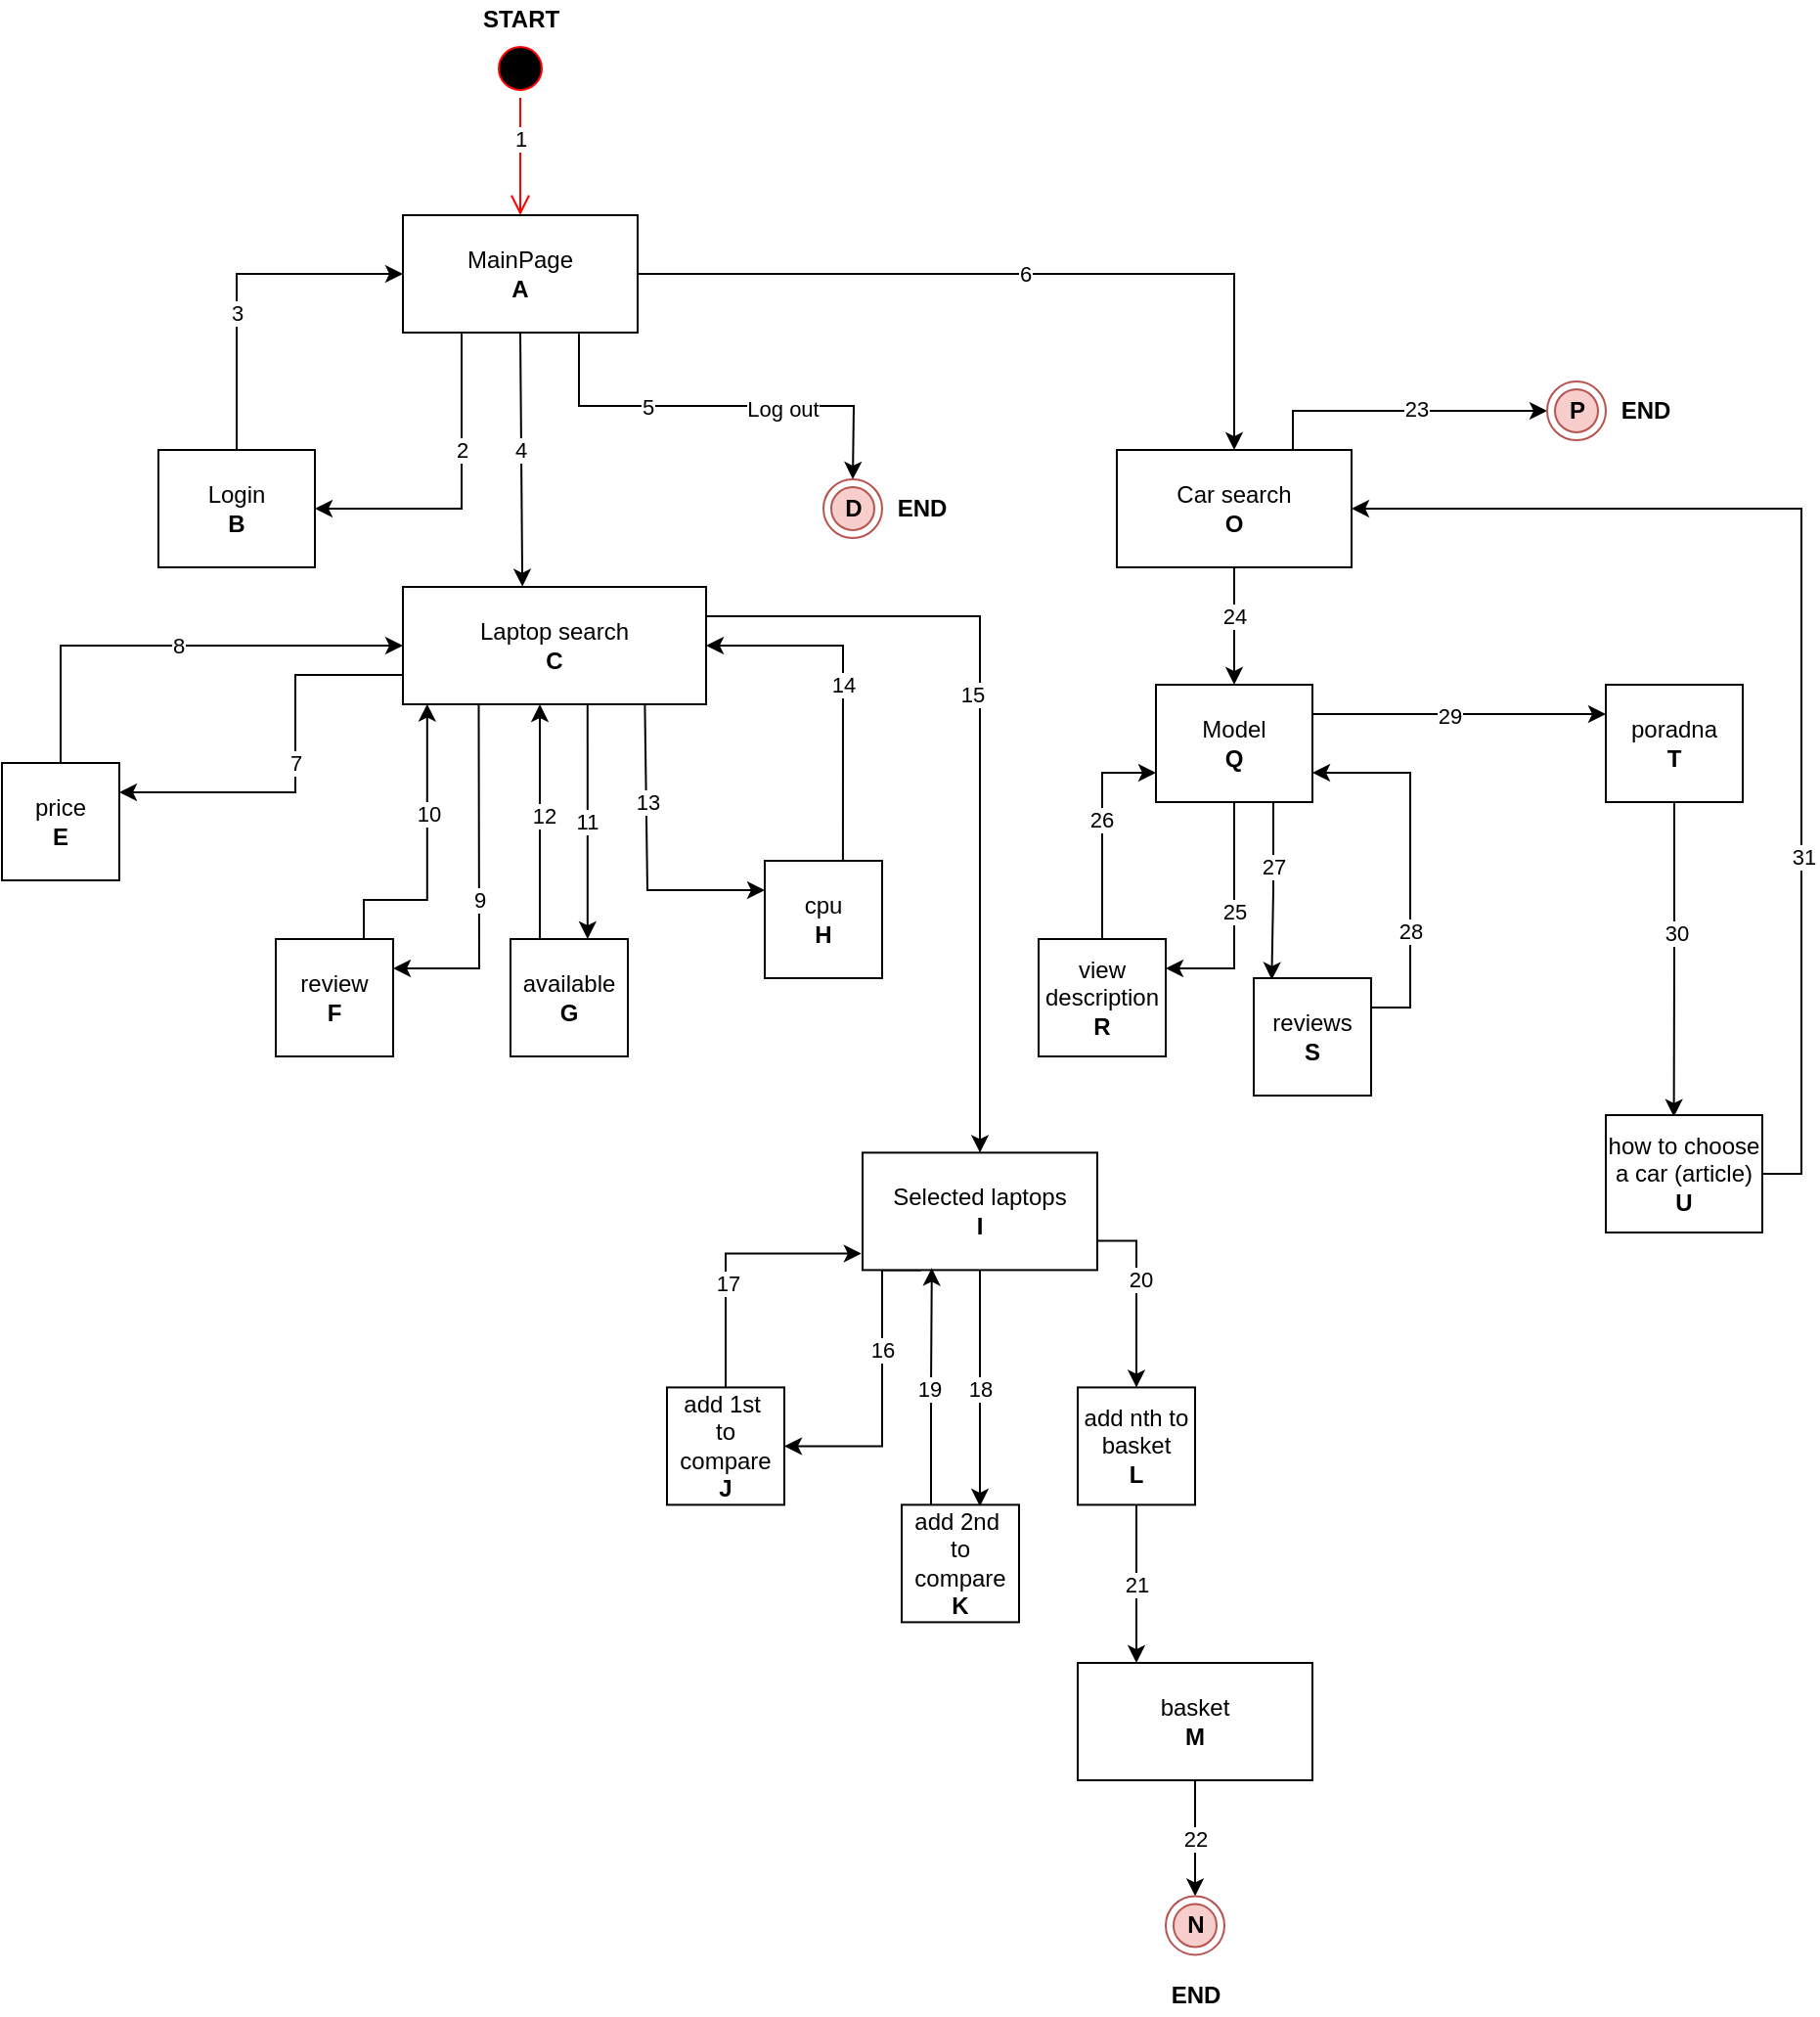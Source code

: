 <mxfile version="18.0.1" type="device"><diagram id="-1HIlDAFPErvbMQGnu70" name="Page-1"><mxGraphModel dx="1825" dy="1115" grid="1" gridSize="10" guides="1" tooltips="1" connect="1" arrows="1" fold="1" page="1" pageScale="1" pageWidth="2500" pageHeight="2500" math="0" shadow="0"><root><mxCell id="0"/><mxCell id="1" parent="0"/><mxCell id="xRnxrzsX3Stg6GnOPTLk-5" value="S" style="ellipse;html=1;shape=startState;fillColor=#000000;strokeColor=#ff0000;" parent="1" vertex="1"><mxGeometry x="1210" y="150" width="30" height="30" as="geometry"/></mxCell><mxCell id="xRnxrzsX3Stg6GnOPTLk-6" value="1" style="edgeStyle=orthogonalEdgeStyle;html=1;verticalAlign=bottom;endArrow=open;endSize=8;strokeColor=#ff0000;rounded=0;entryX=0.5;entryY=0;entryDx=0;entryDy=0;" parent="1" source="xRnxrzsX3Stg6GnOPTLk-5" edge="1" target="xRnxrzsX3Stg6GnOPTLk-7"><mxGeometry relative="1" as="geometry"><mxPoint x="1225" y="240" as="targetPoint"/><mxPoint as="offset"/></mxGeometry></mxCell><mxCell id="xRnxrzsX3Stg6GnOPTLk-73" value="5" style="edgeStyle=orthogonalEdgeStyle;rounded=0;orthogonalLoop=1;jettySize=auto;html=1;exitX=0.75;exitY=1;exitDx=0;exitDy=0;entryX=0.5;entryY=0;entryDx=0;entryDy=0;" parent="1" source="xRnxrzsX3Stg6GnOPTLk-7" edge="1"><mxGeometry x="-0.326" relative="1" as="geometry"><mxPoint x="1395" y="375" as="targetPoint"/><mxPoint as="offset"/></mxGeometry></mxCell><mxCell id="xRnxrzsX3Stg6GnOPTLk-75" value="Log out" style="edgeLabel;html=1;align=center;verticalAlign=middle;resizable=0;points=[];" parent="xRnxrzsX3Stg6GnOPTLk-73" vertex="1" connectable="0"><mxGeometry x="0.307" y="-1" relative="1" as="geometry"><mxPoint as="offset"/></mxGeometry></mxCell><mxCell id="xRnxrzsX3Stg6GnOPTLk-7" value="MainPage&lt;br&gt;&lt;b&gt;A&lt;/b&gt;" style="rounded=0;whiteSpace=wrap;html=1;" parent="1" vertex="1"><mxGeometry x="1165" y="240" width="120" height="60" as="geometry"/></mxCell><mxCell id="xRnxrzsX3Stg6GnOPTLk-8" value="Login&lt;br&gt;&lt;b&gt;B&lt;/b&gt;" style="rounded=0;whiteSpace=wrap;html=1;" parent="1" vertex="1"><mxGeometry x="1040" y="360" width="80" height="60" as="geometry"/></mxCell><mxCell id="xRnxrzsX3Stg6GnOPTLk-9" value="2" style="endArrow=classic;html=1;rounded=0;exitX=0.25;exitY=1;exitDx=0;exitDy=0;entryX=1;entryY=0.5;entryDx=0;entryDy=0;" parent="1" source="xRnxrzsX3Stg6GnOPTLk-7" target="xRnxrzsX3Stg6GnOPTLk-8" edge="1"><mxGeometry x="-0.273" width="50" height="50" relative="1" as="geometry"><mxPoint x="1200" y="480" as="sourcePoint"/><mxPoint x="1250" y="430" as="targetPoint"/><Array as="points"><mxPoint x="1195" y="390"/></Array><mxPoint as="offset"/></mxGeometry></mxCell><mxCell id="xRnxrzsX3Stg6GnOPTLk-10" value="3" style="endArrow=classic;html=1;rounded=0;exitX=0.5;exitY=0;exitDx=0;exitDy=0;entryX=0;entryY=0.5;entryDx=0;entryDy=0;" parent="1" source="xRnxrzsX3Stg6GnOPTLk-8" target="xRnxrzsX3Stg6GnOPTLk-7" edge="1"><mxGeometry x="-0.2" width="50" height="50" relative="1" as="geometry"><mxPoint x="770" y="270" as="sourcePoint"/><mxPoint x="820" y="220" as="targetPoint"/><Array as="points"><mxPoint x="1080" y="270"/></Array><mxPoint as="offset"/></mxGeometry></mxCell><mxCell id="xRnxrzsX3Stg6GnOPTLk-11" value="Laptop search&lt;br&gt;&lt;b&gt;C&lt;/b&gt;" style="rounded=0;whiteSpace=wrap;html=1;" parent="1" vertex="1"><mxGeometry x="1165" y="430" width="155" height="60" as="geometry"/></mxCell><mxCell id="xRnxrzsX3Stg6GnOPTLk-71" style="edgeStyle=orthogonalEdgeStyle;rounded=0;orthogonalLoop=1;jettySize=auto;html=1;exitX=0.75;exitY=0;exitDx=0;exitDy=0;" parent="1" source="xRnxrzsX3Stg6GnOPTLk-13" target="xRnxrzsX3Stg6GnOPTLk-70" edge="1"><mxGeometry relative="1" as="geometry"><Array as="points"><mxPoint x="1620" y="340"/></Array></mxGeometry></mxCell><mxCell id="Otqzj00CqKOJgOm9f2zd-7" value="23" style="edgeLabel;html=1;align=center;verticalAlign=middle;resizable=0;points=[];" vertex="1" connectable="0" parent="xRnxrzsX3Stg6GnOPTLk-71"><mxGeometry x="0.107" y="1" relative="1" as="geometry"><mxPoint as="offset"/></mxGeometry></mxCell><mxCell id="Otqzj00CqKOJgOm9f2zd-8" style="edgeStyle=orthogonalEdgeStyle;rounded=0;orthogonalLoop=1;jettySize=auto;html=1;entryX=0.5;entryY=0;entryDx=0;entryDy=0;" edge="1" parent="1" source="xRnxrzsX3Stg6GnOPTLk-13" target="xRnxrzsX3Stg6GnOPTLk-48"><mxGeometry relative="1" as="geometry"/></mxCell><mxCell id="Otqzj00CqKOJgOm9f2zd-9" value="24" style="edgeLabel;html=1;align=center;verticalAlign=middle;resizable=0;points=[];" vertex="1" connectable="0" parent="Otqzj00CqKOJgOm9f2zd-8"><mxGeometry x="-0.178" relative="1" as="geometry"><mxPoint as="offset"/></mxGeometry></mxCell><mxCell id="xRnxrzsX3Stg6GnOPTLk-13" value="Car search&lt;br&gt;&lt;b&gt;O&lt;/b&gt;" style="rounded=0;whiteSpace=wrap;html=1;" parent="1" vertex="1"><mxGeometry x="1530" y="360" width="120" height="60" as="geometry"/></mxCell><mxCell id="xRnxrzsX3Stg6GnOPTLk-14" value="6" style="endArrow=classic;html=1;rounded=0;exitX=1;exitY=0.5;exitDx=0;exitDy=0;entryX=0.5;entryY=0;entryDx=0;entryDy=0;" parent="1" source="xRnxrzsX3Stg6GnOPTLk-7" target="xRnxrzsX3Stg6GnOPTLk-13" edge="1"><mxGeometry width="50" height="50" relative="1" as="geometry"><mxPoint x="1370" y="300" as="sourcePoint"/><mxPoint x="1420" y="250" as="targetPoint"/><Array as="points"><mxPoint x="1590" y="270"/></Array></mxGeometry></mxCell><mxCell id="xRnxrzsX3Stg6GnOPTLk-17" value="price&lt;br&gt;&lt;b&gt;E&lt;/b&gt;" style="rounded=0;whiteSpace=wrap;html=1;" parent="1" vertex="1"><mxGeometry x="960" y="520" width="60" height="60" as="geometry"/></mxCell><mxCell id="Otqzj00CqKOJgOm9f2zd-3" style="edgeStyle=orthogonalEdgeStyle;rounded=0;orthogonalLoop=1;jettySize=auto;html=1;entryX=0.08;entryY=0.997;entryDx=0;entryDy=0;entryPerimeter=0;exitX=0.75;exitY=0;exitDx=0;exitDy=0;" edge="1" parent="1" source="xRnxrzsX3Stg6GnOPTLk-18" target="xRnxrzsX3Stg6GnOPTLk-11"><mxGeometry relative="1" as="geometry"><mxPoint x="1150" y="530" as="targetPoint"/><Array as="points"><mxPoint x="1145" y="590"/><mxPoint x="1177" y="590"/></Array></mxGeometry></mxCell><mxCell id="Otqzj00CqKOJgOm9f2zd-4" value="10" style="edgeLabel;html=1;align=center;verticalAlign=middle;resizable=0;points=[];" vertex="1" connectable="0" parent="Otqzj00CqKOJgOm9f2zd-3"><mxGeometry x="0.267" relative="1" as="geometry"><mxPoint as="offset"/></mxGeometry></mxCell><mxCell id="xRnxrzsX3Stg6GnOPTLk-18" value="review&lt;br&gt;&lt;b&gt;F&lt;/b&gt;" style="rounded=0;whiteSpace=wrap;html=1;" parent="1" vertex="1"><mxGeometry x="1100" y="610" width="60" height="60" as="geometry"/></mxCell><mxCell id="xRnxrzsX3Stg6GnOPTLk-19" value="available&lt;br&gt;&lt;b&gt;G&lt;/b&gt;" style="rounded=0;whiteSpace=wrap;html=1;" parent="1" vertex="1"><mxGeometry x="1220" y="610" width="60" height="60" as="geometry"/></mxCell><mxCell id="xRnxrzsX3Stg6GnOPTLk-21" value="8" style="endArrow=classic;html=1;rounded=0;exitX=0.5;exitY=0;exitDx=0;exitDy=0;entryX=0;entryY=0.5;entryDx=0;entryDy=0;" parent="1" source="xRnxrzsX3Stg6GnOPTLk-17" edge="1" target="xRnxrzsX3Stg6GnOPTLk-11"><mxGeometry x="0.021" width="50" height="50" relative="1" as="geometry"><mxPoint x="1010" y="540" as="sourcePoint"/><mxPoint x="1120" y="460" as="targetPoint"/><Array as="points"><mxPoint x="990" y="460"/></Array><mxPoint as="offset"/></mxGeometry></mxCell><mxCell id="xRnxrzsX3Stg6GnOPTLk-22" value="7" style="endArrow=classic;html=1;rounded=0;exitX=0;exitY=0.75;exitDx=0;exitDy=0;entryX=1;entryY=0.25;entryDx=0;entryDy=0;" parent="1" target="xRnxrzsX3Stg6GnOPTLk-17" edge="1" source="xRnxrzsX3Stg6GnOPTLk-11"><mxGeometry x="-0.024" width="50" height="50" relative="1" as="geometry"><mxPoint x="1180.36" y="479.02" as="sourcePoint"/><mxPoint x="1260" y="490" as="targetPoint"/><Array as="points"><mxPoint x="1110" y="475"/><mxPoint x="1110" y="535"/></Array><mxPoint as="offset"/></mxGeometry></mxCell><mxCell id="xRnxrzsX3Stg6GnOPTLk-23" value="9" style="endArrow=classic;html=1;rounded=0;exitX=0.25;exitY=1;exitDx=0;exitDy=0;entryX=1;entryY=0.25;entryDx=0;entryDy=0;" parent="1" source="xRnxrzsX3Stg6GnOPTLk-11" target="xRnxrzsX3Stg6GnOPTLk-18" edge="1"><mxGeometry x="0.117" width="50" height="50" relative="1" as="geometry"><mxPoint x="1231.36" y="490.48" as="sourcePoint"/><mxPoint x="1260" y="520" as="targetPoint"/><Array as="points"><mxPoint x="1204" y="625"/></Array><mxPoint as="offset"/></mxGeometry></mxCell><mxCell id="xRnxrzsX3Stg6GnOPTLk-25" value="" style="endArrow=classic;html=1;rounded=0;exitX=0.25;exitY=0;exitDx=0;exitDy=0;" parent="1" source="xRnxrzsX3Stg6GnOPTLk-19" edge="1"><mxGeometry width="50" height="50" relative="1" as="geometry"><mxPoint x="1240" y="600" as="sourcePoint"/><mxPoint x="1235" y="490" as="targetPoint"/></mxGeometry></mxCell><mxCell id="xRnxrzsX3Stg6GnOPTLk-76" value="12" style="edgeLabel;html=1;align=center;verticalAlign=middle;resizable=0;points=[];" parent="xRnxrzsX3Stg6GnOPTLk-25" vertex="1" connectable="0"><mxGeometry x="-0.366" y="-3" relative="1" as="geometry"><mxPoint x="-1" y="-25" as="offset"/></mxGeometry></mxCell><mxCell id="xRnxrzsX3Stg6GnOPTLk-26" value="11" style="endArrow=classic;html=1;rounded=0;exitX=0.609;exitY=1.005;exitDx=0;exitDy=0;entryX=0.657;entryY=0;entryDx=0;entryDy=0;exitPerimeter=0;entryPerimeter=0;" parent="1" source="xRnxrzsX3Stg6GnOPTLk-11" target="xRnxrzsX3Stg6GnOPTLk-19" edge="1"><mxGeometry width="50" height="50" relative="1" as="geometry"><mxPoint x="1273.24" y="490.96" as="sourcePoint"/><mxPoint x="1183.24" y="577.12" as="targetPoint"/></mxGeometry></mxCell><mxCell id="xRnxrzsX3Stg6GnOPTLk-41" value="16" style="edgeStyle=orthogonalEdgeStyle;rounded=0;orthogonalLoop=1;jettySize=auto;html=1;exitX=0.25;exitY=1;exitDx=0;exitDy=0;entryX=1;entryY=0.5;entryDx=0;entryDy=0;" parent="1" source="xRnxrzsX3Stg6GnOPTLk-27" target="xRnxrzsX3Stg6GnOPTLk-35" edge="1"><mxGeometry x="-0.24" relative="1" as="geometry"><Array as="points"><mxPoint x="1410" y="779"/><mxPoint x="1410" y="869"/></Array><mxPoint as="offset"/></mxGeometry></mxCell><mxCell id="xRnxrzsX3Stg6GnOPTLk-43" value="18" style="edgeStyle=orthogonalEdgeStyle;rounded=0;orthogonalLoop=1;jettySize=auto;html=1;exitX=0.5;exitY=1;exitDx=0;exitDy=0;" parent="1" source="xRnxrzsX3Stg6GnOPTLk-27" edge="1"><mxGeometry relative="1" as="geometry"><mxPoint x="1460" y="900" as="targetPoint"/><Array as="points"><mxPoint x="1460" y="899"/></Array></mxGeometry></mxCell><mxCell id="xRnxrzsX3Stg6GnOPTLk-45" style="edgeStyle=orthogonalEdgeStyle;rounded=0;orthogonalLoop=1;jettySize=auto;html=1;exitX=1;exitY=0.75;exitDx=0;exitDy=0;entryX=0.5;entryY=0;entryDx=0;entryDy=0;" parent="1" source="xRnxrzsX3Stg6GnOPTLk-27" target="xRnxrzsX3Stg6GnOPTLk-39" edge="1"><mxGeometry relative="1" as="geometry"/></mxCell><mxCell id="xRnxrzsX3Stg6GnOPTLk-82" value="20" style="edgeLabel;html=1;align=center;verticalAlign=middle;resizable=0;points=[];" parent="xRnxrzsX3Stg6GnOPTLk-45" vertex="1" connectable="0"><mxGeometry x="-0.167" y="2" relative="1" as="geometry"><mxPoint as="offset"/></mxGeometry></mxCell><mxCell id="xRnxrzsX3Stg6GnOPTLk-27" value="Selected laptops&lt;br&gt;&lt;b&gt;I&lt;/b&gt;" style="rounded=0;whiteSpace=wrap;html=1;" parent="1" vertex="1"><mxGeometry x="1400" y="719.2" width="120" height="60" as="geometry"/></mxCell><mxCell id="xRnxrzsX3Stg6GnOPTLk-28" value="" style="endArrow=classic;html=1;rounded=0;exitX=1;exitY=0.25;exitDx=0;exitDy=0;entryX=0.5;entryY=0;entryDx=0;entryDy=0;" parent="1" source="xRnxrzsX3Stg6GnOPTLk-11" target="xRnxrzsX3Stg6GnOPTLk-27" edge="1"><mxGeometry width="50" height="50" relative="1" as="geometry"><mxPoint x="1340" y="590" as="sourcePoint"/><mxPoint x="1390" y="540" as="targetPoint"/><Array as="points"><mxPoint x="1460" y="445"/></Array></mxGeometry></mxCell><mxCell id="xRnxrzsX3Stg6GnOPTLk-78" value="15" style="edgeLabel;html=1;align=center;verticalAlign=middle;resizable=0;points=[];" parent="xRnxrzsX3Stg6GnOPTLk-28" vertex="1" connectable="0"><mxGeometry x="-0.133" y="-4" relative="1" as="geometry"><mxPoint as="offset"/></mxGeometry></mxCell><mxCell id="xRnxrzsX3Stg6GnOPTLk-30" value="4" style="endArrow=classic;html=1;rounded=0;exitX=0.5;exitY=1;exitDx=0;exitDy=0;entryX=0.394;entryY=-0.003;entryDx=0;entryDy=0;entryPerimeter=0;" parent="1" source="xRnxrzsX3Stg6GnOPTLk-7" target="xRnxrzsX3Stg6GnOPTLk-11" edge="1"><mxGeometry x="-0.076" width="50" height="50" relative="1" as="geometry"><mxPoint x="1280" y="380" as="sourcePoint"/><mxPoint x="1330" y="330" as="targetPoint"/><mxPoint as="offset"/></mxGeometry></mxCell><mxCell id="xRnxrzsX3Stg6GnOPTLk-31" value="cpu&lt;br&gt;&lt;b&gt;H&lt;/b&gt;" style="rounded=0;whiteSpace=wrap;html=1;" parent="1" vertex="1"><mxGeometry x="1350" y="570" width="60" height="60" as="geometry"/></mxCell><mxCell id="xRnxrzsX3Stg6GnOPTLk-32" value="" style="endArrow=classic;html=1;rounded=0;exitX=0.798;exitY=0.997;exitDx=0;exitDy=0;entryX=0;entryY=0.25;entryDx=0;entryDy=0;exitPerimeter=0;" parent="1" source="xRnxrzsX3Stg6GnOPTLk-11" target="xRnxrzsX3Stg6GnOPTLk-31" edge="1"><mxGeometry width="50" height="50" relative="1" as="geometry"><mxPoint x="1250" y="500" as="sourcePoint"/><mxPoint x="1195" y="590" as="targetPoint"/><Array as="points"><mxPoint x="1290" y="585"/></Array></mxGeometry></mxCell><mxCell id="xRnxrzsX3Stg6GnOPTLk-77" value="13" style="edgeLabel;html=1;align=center;verticalAlign=middle;resizable=0;points=[];" parent="xRnxrzsX3Stg6GnOPTLk-32" vertex="1" connectable="0"><mxGeometry x="0.316" y="4" relative="1" as="geometry"><mxPoint x="-7" y="-41" as="offset"/></mxGeometry></mxCell><mxCell id="xRnxrzsX3Stg6GnOPTLk-33" value="14" style="endArrow=classic;html=1;rounded=0;exitX=0.666;exitY=-0.003;exitDx=0;exitDy=0;entryX=1;entryY=0.5;entryDx=0;entryDy=0;exitPerimeter=0;" parent="1" source="xRnxrzsX3Stg6GnOPTLk-31" target="xRnxrzsX3Stg6GnOPTLk-11" edge="1"><mxGeometry width="50" height="50" relative="1" as="geometry"><mxPoint x="1290" y="590" as="sourcePoint"/><mxPoint x="1340" y="540" as="targetPoint"/><Array as="points"><mxPoint x="1390" y="460"/></Array></mxGeometry></mxCell><mxCell id="xRnxrzsX3Stg6GnOPTLk-69" style="edgeStyle=orthogonalEdgeStyle;rounded=0;orthogonalLoop=1;jettySize=auto;html=1;exitX=0.5;exitY=1;exitDx=0;exitDy=0;entryX=0.5;entryY=0;entryDx=0;entryDy=0;" parent="1" source="xRnxrzsX3Stg6GnOPTLk-34" target="xRnxrzsX3Stg6GnOPTLk-68" edge="1"><mxGeometry relative="1" as="geometry"/></mxCell><mxCell id="xRnxrzsX3Stg6GnOPTLk-83" value="22" style="edgeLabel;html=1;align=center;verticalAlign=middle;resizable=0;points=[];" parent="xRnxrzsX3Stg6GnOPTLk-69" vertex="1" connectable="0"><mxGeometry x="0.392" relative="1" as="geometry"><mxPoint y="-11" as="offset"/></mxGeometry></mxCell><mxCell id="xRnxrzsX3Stg6GnOPTLk-34" value="basket&lt;br&gt;&lt;b&gt;M&lt;/b&gt;" style="rounded=0;whiteSpace=wrap;html=1;" parent="1" vertex="1"><mxGeometry x="1510" y="980" width="120" height="60" as="geometry"/></mxCell><mxCell id="xRnxrzsX3Stg6GnOPTLk-42" style="edgeStyle=orthogonalEdgeStyle;rounded=0;orthogonalLoop=1;jettySize=auto;html=1;exitX=0.5;exitY=0;exitDx=0;exitDy=0;entryX=-0.005;entryY=0.86;entryDx=0;entryDy=0;entryPerimeter=0;" parent="1" source="xRnxrzsX3Stg6GnOPTLk-35" target="xRnxrzsX3Stg6GnOPTLk-27" edge="1"><mxGeometry relative="1" as="geometry"/></mxCell><mxCell id="xRnxrzsX3Stg6GnOPTLk-80" value="17" style="edgeLabel;html=1;align=center;verticalAlign=middle;resizable=0;points=[];" parent="xRnxrzsX3Stg6GnOPTLk-42" vertex="1" connectable="0"><mxGeometry x="-0.227" y="-1" relative="1" as="geometry"><mxPoint as="offset"/></mxGeometry></mxCell><mxCell id="xRnxrzsX3Stg6GnOPTLk-35" value="add 1st&amp;nbsp;&lt;br&gt;to compare&lt;br&gt;&lt;b&gt;J&lt;/b&gt;" style="rounded=0;whiteSpace=wrap;html=1;" parent="1" vertex="1"><mxGeometry x="1300" y="839.2" width="60" height="60" as="geometry"/></mxCell><mxCell id="xRnxrzsX3Stg6GnOPTLk-44" style="edgeStyle=orthogonalEdgeStyle;rounded=0;orthogonalLoop=1;jettySize=auto;html=1;exitX=0.25;exitY=0;exitDx=0;exitDy=0;entryX=0.295;entryY=0.983;entryDx=0;entryDy=0;entryPerimeter=0;" parent="1" source="xRnxrzsX3Stg6GnOPTLk-38" target="xRnxrzsX3Stg6GnOPTLk-27" edge="1"><mxGeometry relative="1" as="geometry"/></mxCell><mxCell id="xRnxrzsX3Stg6GnOPTLk-81" value="19" style="edgeLabel;html=1;align=center;verticalAlign=middle;resizable=0;points=[];" parent="xRnxrzsX3Stg6GnOPTLk-44" vertex="1" connectable="0"><mxGeometry x="-0.316" y="1" relative="1" as="geometry"><mxPoint y="-18" as="offset"/></mxGeometry></mxCell><mxCell id="xRnxrzsX3Stg6GnOPTLk-38" value="add 2nd&amp;nbsp;&lt;br&gt;to compare&lt;br&gt;&lt;b&gt;K&lt;/b&gt;" style="rounded=0;whiteSpace=wrap;html=1;" parent="1" vertex="1"><mxGeometry x="1420" y="899.2" width="60" height="60" as="geometry"/></mxCell><mxCell id="xRnxrzsX3Stg6GnOPTLk-46" value="21" style="edgeStyle=orthogonalEdgeStyle;rounded=0;orthogonalLoop=1;jettySize=auto;html=1;exitX=0.5;exitY=1;exitDx=0;exitDy=0;entryX=0.25;entryY=0;entryDx=0;entryDy=0;" parent="1" source="xRnxrzsX3Stg6GnOPTLk-39" target="xRnxrzsX3Stg6GnOPTLk-34" edge="1"><mxGeometry relative="1" as="geometry"/></mxCell><mxCell id="xRnxrzsX3Stg6GnOPTLk-39" value="add nth to basket&lt;br&gt;&lt;b&gt;L&lt;/b&gt;" style="rounded=0;whiteSpace=wrap;html=1;" parent="1" vertex="1"><mxGeometry x="1510" y="839.2" width="60" height="60" as="geometry"/></mxCell><mxCell id="Otqzj00CqKOJgOm9f2zd-10" style="edgeStyle=orthogonalEdgeStyle;rounded=0;orthogonalLoop=1;jettySize=auto;html=1;entryX=1;entryY=0.25;entryDx=0;entryDy=0;" edge="1" parent="1" source="xRnxrzsX3Stg6GnOPTLk-48" target="xRnxrzsX3Stg6GnOPTLk-54"><mxGeometry relative="1" as="geometry"><mxPoint x="1590" y="600" as="targetPoint"/></mxGeometry></mxCell><mxCell id="Otqzj00CqKOJgOm9f2zd-11" value="25" style="edgeLabel;html=1;align=center;verticalAlign=middle;resizable=0;points=[];" vertex="1" connectable="0" parent="Otqzj00CqKOJgOm9f2zd-10"><mxGeometry x="-0.076" relative="1" as="geometry"><mxPoint as="offset"/></mxGeometry></mxCell><mxCell id="Otqzj00CqKOJgOm9f2zd-17" style="edgeStyle=orthogonalEdgeStyle;rounded=0;orthogonalLoop=1;jettySize=auto;html=1;exitX=0.75;exitY=1;exitDx=0;exitDy=0;entryX=0.153;entryY=0.014;entryDx=0;entryDy=0;entryPerimeter=0;" edge="1" parent="1" source="xRnxrzsX3Stg6GnOPTLk-48" target="xRnxrzsX3Stg6GnOPTLk-56"><mxGeometry relative="1" as="geometry"/></mxCell><mxCell id="Otqzj00CqKOJgOm9f2zd-18" value="27" style="edgeLabel;html=1;align=center;verticalAlign=middle;resizable=0;points=[];" vertex="1" connectable="0" parent="Otqzj00CqKOJgOm9f2zd-17"><mxGeometry x="-0.286" relative="1" as="geometry"><mxPoint as="offset"/></mxGeometry></mxCell><mxCell id="Otqzj00CqKOJgOm9f2zd-19" style="edgeStyle=orthogonalEdgeStyle;rounded=0;orthogonalLoop=1;jettySize=auto;html=1;exitX=1;exitY=0.25;exitDx=0;exitDy=0;entryX=0;entryY=0.25;entryDx=0;entryDy=0;" edge="1" parent="1" source="xRnxrzsX3Stg6GnOPTLk-48" target="xRnxrzsX3Stg6GnOPTLk-61"><mxGeometry relative="1" as="geometry"/></mxCell><mxCell id="Otqzj00CqKOJgOm9f2zd-20" value="29" style="edgeLabel;html=1;align=center;verticalAlign=middle;resizable=0;points=[];" vertex="1" connectable="0" parent="Otqzj00CqKOJgOm9f2zd-19"><mxGeometry x="-0.071" y="-1" relative="1" as="geometry"><mxPoint as="offset"/></mxGeometry></mxCell><mxCell id="xRnxrzsX3Stg6GnOPTLk-48" value="Model&lt;br&gt;&lt;b&gt;Q&lt;/b&gt;" style="rounded=0;whiteSpace=wrap;html=1;" parent="1" vertex="1"><mxGeometry x="1550" y="480" width="80" height="60" as="geometry"/></mxCell><mxCell id="Otqzj00CqKOJgOm9f2zd-12" style="edgeStyle=orthogonalEdgeStyle;rounded=0;orthogonalLoop=1;jettySize=auto;html=1;entryX=0;entryY=0.75;entryDx=0;entryDy=0;" edge="1" parent="1" source="xRnxrzsX3Stg6GnOPTLk-54" target="xRnxrzsX3Stg6GnOPTLk-48"><mxGeometry relative="1" as="geometry"/></mxCell><mxCell id="Otqzj00CqKOJgOm9f2zd-13" value="26" style="edgeLabel;html=1;align=center;verticalAlign=middle;resizable=0;points=[];" vertex="1" connectable="0" parent="Otqzj00CqKOJgOm9f2zd-12"><mxGeometry x="0.09" y="1" relative="1" as="geometry"><mxPoint as="offset"/></mxGeometry></mxCell><mxCell id="xRnxrzsX3Stg6GnOPTLk-54" value="view description&lt;br&gt;&lt;b&gt;R&lt;/b&gt;" style="rounded=0;whiteSpace=wrap;html=1;" parent="1" vertex="1"><mxGeometry x="1490" y="610" width="65" height="60" as="geometry"/></mxCell><mxCell id="Otqzj00CqKOJgOm9f2zd-15" style="edgeStyle=orthogonalEdgeStyle;rounded=0;orthogonalLoop=1;jettySize=auto;html=1;exitX=1;exitY=0.25;exitDx=0;exitDy=0;entryX=1;entryY=0.75;entryDx=0;entryDy=0;" edge="1" parent="1" source="xRnxrzsX3Stg6GnOPTLk-56" target="xRnxrzsX3Stg6GnOPTLk-48"><mxGeometry relative="1" as="geometry"/></mxCell><mxCell id="Otqzj00CqKOJgOm9f2zd-16" value="28" style="edgeLabel;html=1;align=center;verticalAlign=middle;resizable=0;points=[];" vertex="1" connectable="0" parent="Otqzj00CqKOJgOm9f2zd-15"><mxGeometry x="-0.38" relative="1" as="geometry"><mxPoint as="offset"/></mxGeometry></mxCell><mxCell id="xRnxrzsX3Stg6GnOPTLk-56" value="reviews&lt;br&gt;&lt;b&gt;S&lt;/b&gt;" style="rounded=0;whiteSpace=wrap;html=1;" parent="1" vertex="1"><mxGeometry x="1600" y="630" width="60" height="60" as="geometry"/></mxCell><mxCell id="Otqzj00CqKOJgOm9f2zd-25" style="edgeStyle=orthogonalEdgeStyle;rounded=0;orthogonalLoop=1;jettySize=auto;html=1;exitX=0.5;exitY=1;exitDx=0;exitDy=0;entryX=0.435;entryY=0.014;entryDx=0;entryDy=0;entryPerimeter=0;" edge="1" parent="1" source="xRnxrzsX3Stg6GnOPTLk-61" target="xRnxrzsX3Stg6GnOPTLk-65"><mxGeometry relative="1" as="geometry"/></mxCell><mxCell id="Otqzj00CqKOJgOm9f2zd-26" value="30" style="edgeLabel;html=1;align=center;verticalAlign=middle;resizable=0;points=[];" vertex="1" connectable="0" parent="Otqzj00CqKOJgOm9f2zd-25"><mxGeometry x="-0.174" y="1" relative="1" as="geometry"><mxPoint as="offset"/></mxGeometry></mxCell><mxCell id="xRnxrzsX3Stg6GnOPTLk-61" value="poradna&lt;br&gt;&lt;b&gt;T&lt;/b&gt;" style="rounded=0;whiteSpace=wrap;html=1;" parent="1" vertex="1"><mxGeometry x="1780" y="480" width="70" height="60" as="geometry"/></mxCell><mxCell id="xRnxrzsX3Stg6GnOPTLk-67" style="edgeStyle=orthogonalEdgeStyle;rounded=0;orthogonalLoop=1;jettySize=auto;html=1;exitX=1;exitY=0.5;exitDx=0;exitDy=0;entryX=1;entryY=0.5;entryDx=0;entryDy=0;" parent="1" source="xRnxrzsX3Stg6GnOPTLk-65" target="xRnxrzsX3Stg6GnOPTLk-13" edge="1"><mxGeometry relative="1" as="geometry"/></mxCell><mxCell id="Otqzj00CqKOJgOm9f2zd-23" value="31" style="edgeLabel;html=1;align=center;verticalAlign=middle;resizable=0;points=[];" vertex="1" connectable="0" parent="xRnxrzsX3Stg6GnOPTLk-67"><mxGeometry x="-0.383" y="-1" relative="1" as="geometry"><mxPoint as="offset"/></mxGeometry></mxCell><mxCell id="xRnxrzsX3Stg6GnOPTLk-65" value="how to choose a car (article)&lt;br&gt;&lt;b&gt;U&lt;/b&gt;" style="rounded=0;whiteSpace=wrap;html=1;" parent="1" vertex="1"><mxGeometry x="1780" y="700" width="80" height="60" as="geometry"/></mxCell><mxCell id="xRnxrzsX3Stg6GnOPTLk-68" value="&lt;b&gt;N&lt;/b&gt;" style="ellipse;html=1;shape=endState;fillColor=#f8cecc;strokeColor=#b85450;" parent="1" vertex="1"><mxGeometry x="1555" y="1099.2" width="30" height="30" as="geometry"/></mxCell><mxCell id="xRnxrzsX3Stg6GnOPTLk-70" value="&lt;b&gt;P&lt;/b&gt;" style="ellipse;html=1;shape=endState;fillColor=#f8cecc;strokeColor=#b85450;" parent="1" vertex="1"><mxGeometry x="1750" y="325" width="30" height="30" as="geometry"/></mxCell><mxCell id="xRnxrzsX3Stg6GnOPTLk-74" value="&lt;b&gt;D&lt;/b&gt;" style="ellipse;html=1;shape=endState;fillColor=#f8cecc;strokeColor=#b85450;" parent="1" vertex="1"><mxGeometry x="1380" y="375" width="30" height="30" as="geometry"/></mxCell><mxCell id="Otqzj00CqKOJgOm9f2zd-1" value="&lt;b&gt;START&lt;/b&gt;" style="text;html=1;align=center;verticalAlign=middle;resizable=0;points=[];autosize=1;strokeColor=none;fillColor=none;" vertex="1" parent="1"><mxGeometry x="1200" y="130" width="50" height="20" as="geometry"/></mxCell><mxCell id="Otqzj00CqKOJgOm9f2zd-2" value="&lt;b&gt;END&lt;/b&gt;" style="text;html=1;align=center;verticalAlign=middle;resizable=0;points=[];autosize=1;strokeColor=none;fillColor=none;" vertex="1" parent="1"><mxGeometry x="1410" y="380" width="40" height="20" as="geometry"/></mxCell><mxCell id="Otqzj00CqKOJgOm9f2zd-5" value="&lt;b&gt;END&lt;/b&gt;" style="text;html=1;align=center;verticalAlign=middle;resizable=0;points=[];autosize=1;strokeColor=none;fillColor=none;" vertex="1" parent="1"><mxGeometry x="1550" y="1140" width="40" height="20" as="geometry"/></mxCell><mxCell id="Otqzj00CqKOJgOm9f2zd-6" value="&lt;b&gt;END&lt;/b&gt;" style="text;html=1;align=center;verticalAlign=middle;resizable=0;points=[];autosize=1;strokeColor=none;fillColor=none;" vertex="1" parent="1"><mxGeometry x="1780" y="330" width="40" height="20" as="geometry"/></mxCell></root></mxGraphModel></diagram></mxfile>